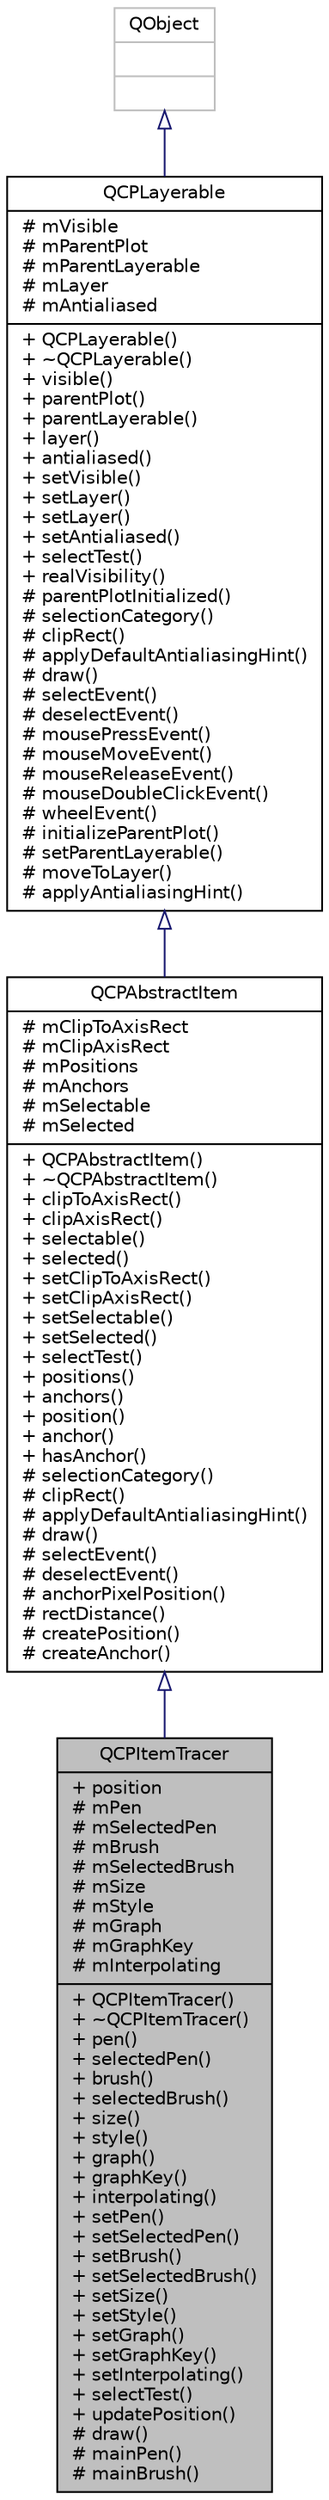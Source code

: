digraph "QCPItemTracer"
{
  edge [fontname="Helvetica",fontsize="10",labelfontname="Helvetica",labelfontsize="10"];
  node [fontname="Helvetica",fontsize="10",shape=record];
  Node182 [label="{QCPItemTracer\n|+ position\l# mPen\l# mSelectedPen\l# mBrush\l# mSelectedBrush\l# mSize\l# mStyle\l# mGraph\l# mGraphKey\l# mInterpolating\l|+ QCPItemTracer()\l+ ~QCPItemTracer()\l+ pen()\l+ selectedPen()\l+ brush()\l+ selectedBrush()\l+ size()\l+ style()\l+ graph()\l+ graphKey()\l+ interpolating()\l+ setPen()\l+ setSelectedPen()\l+ setBrush()\l+ setSelectedBrush()\l+ setSize()\l+ setStyle()\l+ setGraph()\l+ setGraphKey()\l+ setInterpolating()\l+ selectTest()\l+ updatePosition()\l# draw()\l# mainPen()\l# mainBrush()\l}",height=0.2,width=0.4,color="black", fillcolor="grey75", style="filled", fontcolor="black"];
  Node183 -> Node182 [dir="back",color="midnightblue",fontsize="10",style="solid",arrowtail="onormal",fontname="Helvetica"];
  Node183 [label="{QCPAbstractItem\n|# mClipToAxisRect\l# mClipAxisRect\l# mPositions\l# mAnchors\l# mSelectable\l# mSelected\l|+ QCPAbstractItem()\l+ ~QCPAbstractItem()\l+ clipToAxisRect()\l+ clipAxisRect()\l+ selectable()\l+ selected()\l+ setClipToAxisRect()\l+ setClipAxisRect()\l+ setSelectable()\l+ setSelected()\l+ selectTest()\l+ positions()\l+ anchors()\l+ position()\l+ anchor()\l+ hasAnchor()\l# selectionCategory()\l# clipRect()\l# applyDefaultAntialiasingHint()\l# draw()\l# selectEvent()\l# deselectEvent()\l# anchorPixelPosition()\l# rectDistance()\l# createPosition()\l# createAnchor()\l}",height=0.2,width=0.4,color="black", fillcolor="white", style="filled",URL="$classQCPAbstractItem.html",tooltip="The abstract base class for all items in a plot. "];
  Node184 -> Node183 [dir="back",color="midnightblue",fontsize="10",style="solid",arrowtail="onormal",fontname="Helvetica"];
  Node184 [label="{QCPLayerable\n|# mVisible\l# mParentPlot\l# mParentLayerable\l# mLayer\l# mAntialiased\l|+ QCPLayerable()\l+ ~QCPLayerable()\l+ visible()\l+ parentPlot()\l+ parentLayerable()\l+ layer()\l+ antialiased()\l+ setVisible()\l+ setLayer()\l+ setLayer()\l+ setAntialiased()\l+ selectTest()\l+ realVisibility()\l# parentPlotInitialized()\l# selectionCategory()\l# clipRect()\l# applyDefaultAntialiasingHint()\l# draw()\l# selectEvent()\l# deselectEvent()\l# mousePressEvent()\l# mouseMoveEvent()\l# mouseReleaseEvent()\l# mouseDoubleClickEvent()\l# wheelEvent()\l# initializeParentPlot()\l# setParentLayerable()\l# moveToLayer()\l# applyAntialiasingHint()\l}",height=0.2,width=0.4,color="black", fillcolor="white", style="filled",URL="$classQCPLayerable.html",tooltip="Base class for all drawable objects. "];
  Node185 -> Node184 [dir="back",color="midnightblue",fontsize="10",style="solid",arrowtail="onormal",fontname="Helvetica"];
  Node185 [label="{QObject\n||}",height=0.2,width=0.4,color="grey75", fillcolor="white", style="filled"];
}
